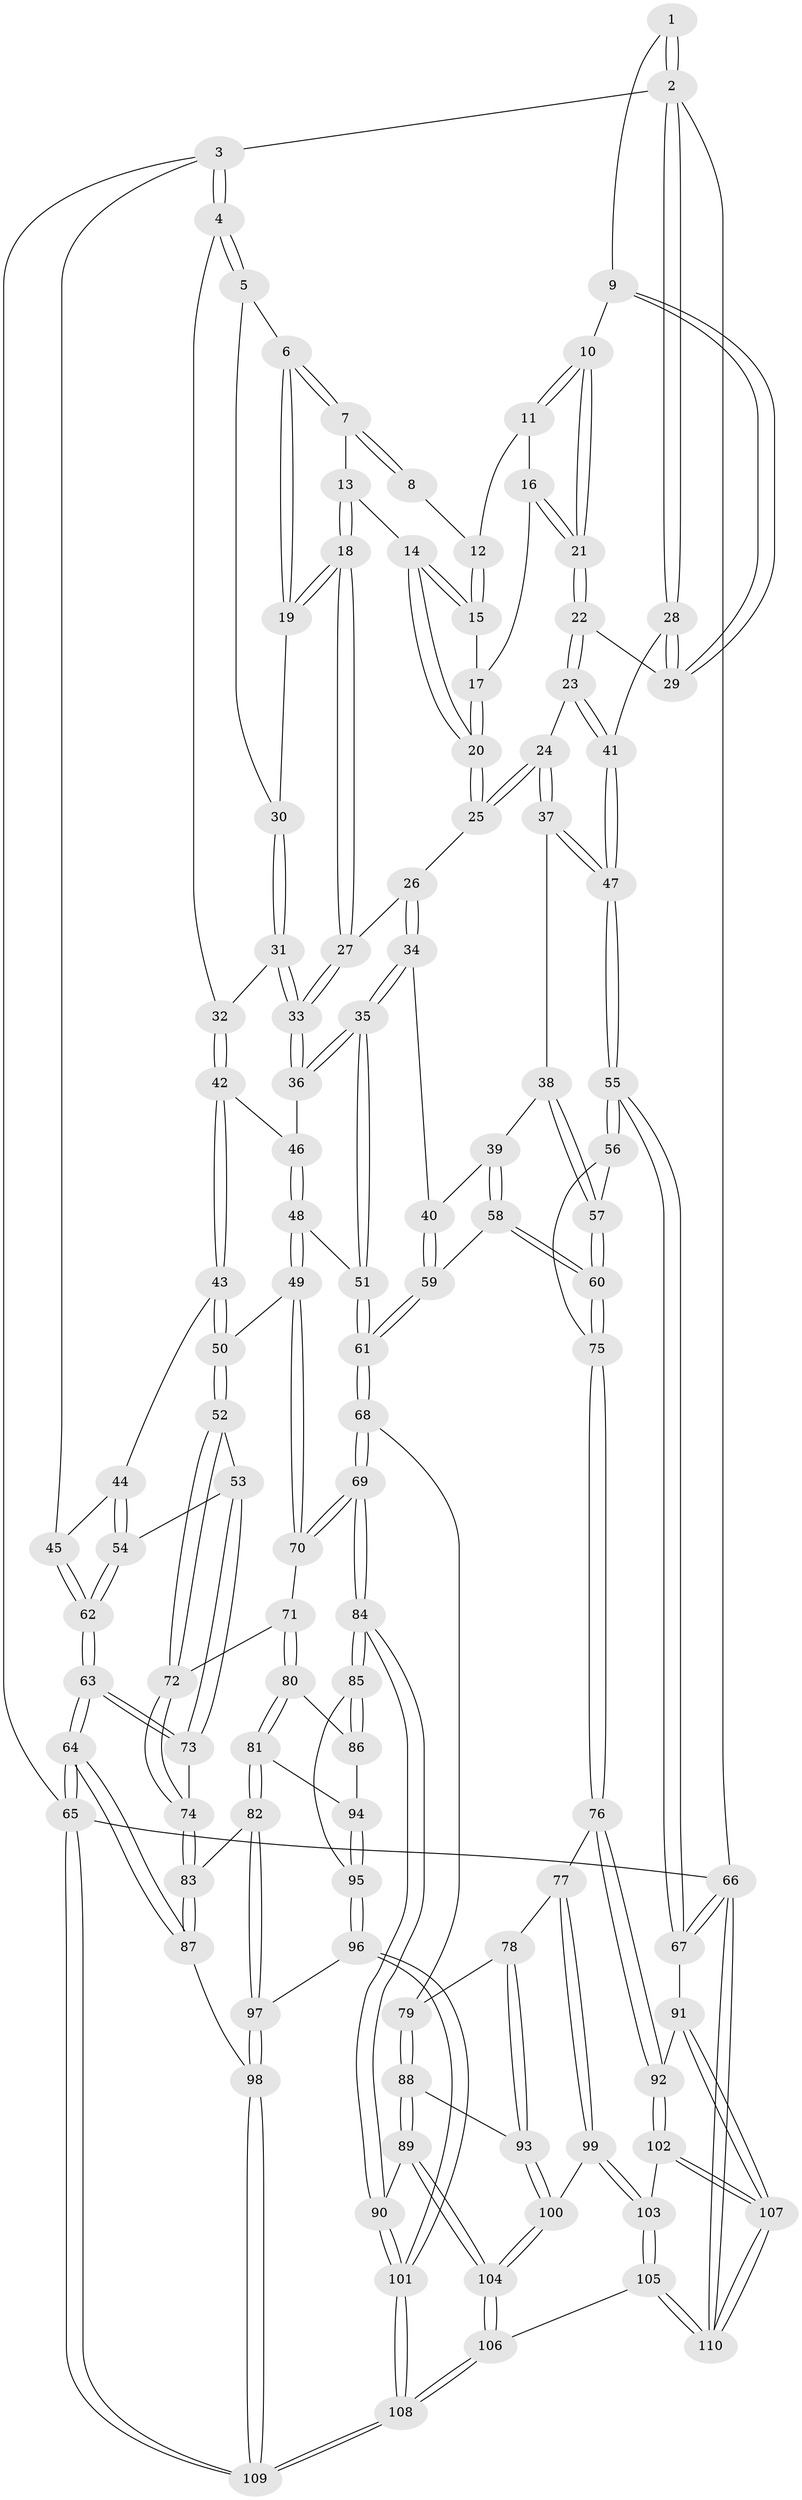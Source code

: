 // Generated by graph-tools (version 1.1) at 2025/03/03/09/25 03:03:24]
// undirected, 110 vertices, 272 edges
graph export_dot {
graph [start="1"]
  node [color=gray90,style=filled];
  1 [pos="+1+0"];
  2 [pos="+1+0"];
  3 [pos="+0+0"];
  4 [pos="+0+0"];
  5 [pos="+0.13641202101904493+0"];
  6 [pos="+0.4515551669296082+0"];
  7 [pos="+0.5326441290256714+0"];
  8 [pos="+0.8336287226516063+0"];
  9 [pos="+0.9498653782746302+0.04946541642998797"];
  10 [pos="+0.8435036398087402+0.03302342947939011"];
  11 [pos="+0.831998906892271+0"];
  12 [pos="+0.8315087135918572+0"];
  13 [pos="+0.6015658861896561+0"];
  14 [pos="+0.6662558898984999+0.043921509232403094"];
  15 [pos="+0.7255523991696481+0.0027175368244755542"];
  16 [pos="+0.755654287954488+0.054967915331852135"];
  17 [pos="+0.7346884633895109+0.044065046324432755"];
  18 [pos="+0.5856341167381748+0.15283633371797858"];
  19 [pos="+0.49639744242574696+0.11021999462113177"];
  20 [pos="+0.6755407409936006+0.0853552736567688"];
  21 [pos="+0.824266916894567+0.12117533112561865"];
  22 [pos="+0.8260453475413675+0.16705810936383966"];
  23 [pos="+0.8057812329155956+0.19885458170299625"];
  24 [pos="+0.7970886472118883+0.2091112326607578"];
  25 [pos="+0.6676333668187017+0.1538761061612279"];
  26 [pos="+0.6045176336846905+0.16252168006474274"];
  27 [pos="+0.587606023542479+0.154633967352667"];
  28 [pos="+1+0.18480470335587187"];
  29 [pos="+0.9787323615228065+0.12342612223689838"];
  30 [pos="+0.43158958226602595+0.15023519047941455"];
  31 [pos="+0.39326574410509546+0.20618582326341478"];
  32 [pos="+0.28341996239714184+0.2169438398100099"];
  33 [pos="+0.4586615707997494+0.27454738690188724"];
  34 [pos="+0.5802628154491503+0.36319125570666466"];
  35 [pos="+0.5212193042661478+0.3880279914883184"];
  36 [pos="+0.46236597384897005+0.2838961853025119"];
  37 [pos="+0.8005224966929692+0.3184869746959773"];
  38 [pos="+0.7950898851623587+0.3256632127561324"];
  39 [pos="+0.6851929001267498+0.37007246736157307"];
  40 [pos="+0.667348074836493+0.37033613929983805"];
  41 [pos="+1+0.29631743777637615"];
  42 [pos="+0.2793501028028712+0.2374805191182588"];
  43 [pos="+0.16145885205943097+0.3469168050022813"];
  44 [pos="+0.08490755756811483+0.3295976126302689"];
  45 [pos="+0+0"];
  46 [pos="+0.31954190362287754+0.3454975679297496"];
  47 [pos="+1+0.41469909122310017"];
  48 [pos="+0.344032868340252+0.4648741758700042"];
  49 [pos="+0.3047011940209623+0.4880660670203508"];
  50 [pos="+0.22941974822231334+0.4757105945384775"];
  51 [pos="+0.4735101311908832+0.4648275015965969"];
  52 [pos="+0.1169649213469258+0.5319155948758308"];
  53 [pos="+0.09522450322228204+0.5290058008745987"];
  54 [pos="+0.03799731781010686+0.49069969800728586"];
  55 [pos="+1+0.5610639979955754"];
  56 [pos="+1+0.5441961724972344"];
  57 [pos="+0.8271110497723483+0.5126052251705941"];
  58 [pos="+0.7088433018614384+0.597421093725861"];
  59 [pos="+0.620626287420817+0.5907141094456553"];
  60 [pos="+0.7377018133964313+0.6099674599079212"];
  61 [pos="+0.5394886611468526+0.592278522696407"];
  62 [pos="+0+0.4941608149790297"];
  63 [pos="+0+0.7014296392897992"];
  64 [pos="+0+0.8103333185204912"];
  65 [pos="+0+1"];
  66 [pos="+1+1"];
  67 [pos="+1+0.742383558457534"];
  68 [pos="+0.5287318960068155+0.6186323540239177"];
  69 [pos="+0.3722564849795576+0.727898484093083"];
  70 [pos="+0.2970376578168435+0.6464699915813799"];
  71 [pos="+0.19419582221856124+0.6742601607171712"];
  72 [pos="+0.166454232577448+0.6583257501919589"];
  73 [pos="+0.023522987495941887+0.6667616970379924"];
  74 [pos="+0.07305874039827197+0.6997162404121465"];
  75 [pos="+0.7577124424243036+0.6547830641147407"];
  76 [pos="+0.7964782935371284+0.7588297548957772"];
  77 [pos="+0.6860001087033848+0.7808460589003896"];
  78 [pos="+0.5777737417696723+0.7284966447815243"];
  79 [pos="+0.5485553705419672+0.6752346001296143"];
  80 [pos="+0.19041346203283158+0.7137971647345063"];
  81 [pos="+0.15013980518783326+0.7715838768043547"];
  82 [pos="+0.11435729468326307+0.7751927137506031"];
  83 [pos="+0.08022540791811723+0.7499352535641618"];
  84 [pos="+0.36499828557780006+0.8418013228552302"];
  85 [pos="+0.27710822438317323+0.8153009701998031"];
  86 [pos="+0.23118188496127917+0.7662038741682637"];
  87 [pos="+0+0.8347024824677085"];
  88 [pos="+0.47313166072921314+0.8411471847194418"];
  89 [pos="+0.3758884414243173+0.8468536295031602"];
  90 [pos="+0.36558999262189096+0.8433482421735989"];
  91 [pos="+0.93177341743749+0.7870718544746671"];
  92 [pos="+0.8285170266432254+0.7848037595445657"];
  93 [pos="+0.5349812639045748+0.8480403886583467"];
  94 [pos="+0.16335712659949825+0.7882106574187584"];
  95 [pos="+0.18667230497298182+0.8226446934414903"];
  96 [pos="+0.15215236987580907+0.8760006507628285"];
  97 [pos="+0.08987003131807608+0.8944631131427847"];
  98 [pos="+0.08878633786801769+0.8953490672729546"];
  99 [pos="+0.5887917215327572+0.8734851078123598"];
  100 [pos="+0.5750770163365587+0.8745285408023634"];
  101 [pos="+0.2963638291384651+0.9519611444671975"];
  102 [pos="+0.8082811866704416+0.831220609489411"];
  103 [pos="+0.6989435928809457+0.9576916595887072"];
  104 [pos="+0.5269100254489805+1"];
  105 [pos="+0.669273206119841+1"];
  106 [pos="+0.5636720752469737+1"];
  107 [pos="+0.8685152452605982+1"];
  108 [pos="+0.20492068653552184+1"];
  109 [pos="+0.10880665392117465+1"];
  110 [pos="+0.8731178336609907+1"];
  1 -- 2;
  1 -- 2;
  1 -- 9;
  2 -- 3;
  2 -- 28;
  2 -- 28;
  2 -- 66;
  3 -- 4;
  3 -- 4;
  3 -- 45;
  3 -- 65;
  4 -- 5;
  4 -- 5;
  4 -- 32;
  5 -- 6;
  5 -- 30;
  6 -- 7;
  6 -- 7;
  6 -- 19;
  6 -- 19;
  7 -- 8;
  7 -- 8;
  7 -- 13;
  8 -- 12;
  9 -- 10;
  9 -- 29;
  9 -- 29;
  10 -- 11;
  10 -- 11;
  10 -- 21;
  10 -- 21;
  11 -- 12;
  11 -- 16;
  12 -- 15;
  12 -- 15;
  13 -- 14;
  13 -- 18;
  13 -- 18;
  14 -- 15;
  14 -- 15;
  14 -- 20;
  14 -- 20;
  15 -- 17;
  16 -- 17;
  16 -- 21;
  16 -- 21;
  17 -- 20;
  17 -- 20;
  18 -- 19;
  18 -- 19;
  18 -- 27;
  18 -- 27;
  19 -- 30;
  20 -- 25;
  20 -- 25;
  21 -- 22;
  21 -- 22;
  22 -- 23;
  22 -- 23;
  22 -- 29;
  23 -- 24;
  23 -- 41;
  23 -- 41;
  24 -- 25;
  24 -- 25;
  24 -- 37;
  24 -- 37;
  25 -- 26;
  26 -- 27;
  26 -- 34;
  26 -- 34;
  27 -- 33;
  27 -- 33;
  28 -- 29;
  28 -- 29;
  28 -- 41;
  30 -- 31;
  30 -- 31;
  31 -- 32;
  31 -- 33;
  31 -- 33;
  32 -- 42;
  32 -- 42;
  33 -- 36;
  33 -- 36;
  34 -- 35;
  34 -- 35;
  34 -- 40;
  35 -- 36;
  35 -- 36;
  35 -- 51;
  35 -- 51;
  36 -- 46;
  37 -- 38;
  37 -- 47;
  37 -- 47;
  38 -- 39;
  38 -- 57;
  38 -- 57;
  39 -- 40;
  39 -- 58;
  39 -- 58;
  40 -- 59;
  40 -- 59;
  41 -- 47;
  41 -- 47;
  42 -- 43;
  42 -- 43;
  42 -- 46;
  43 -- 44;
  43 -- 50;
  43 -- 50;
  44 -- 45;
  44 -- 54;
  44 -- 54;
  45 -- 62;
  45 -- 62;
  46 -- 48;
  46 -- 48;
  47 -- 55;
  47 -- 55;
  48 -- 49;
  48 -- 49;
  48 -- 51;
  49 -- 50;
  49 -- 70;
  49 -- 70;
  50 -- 52;
  50 -- 52;
  51 -- 61;
  51 -- 61;
  52 -- 53;
  52 -- 72;
  52 -- 72;
  53 -- 54;
  53 -- 73;
  53 -- 73;
  54 -- 62;
  54 -- 62;
  55 -- 56;
  55 -- 56;
  55 -- 67;
  55 -- 67;
  56 -- 57;
  56 -- 75;
  57 -- 60;
  57 -- 60;
  58 -- 59;
  58 -- 60;
  58 -- 60;
  59 -- 61;
  59 -- 61;
  60 -- 75;
  60 -- 75;
  61 -- 68;
  61 -- 68;
  62 -- 63;
  62 -- 63;
  63 -- 64;
  63 -- 64;
  63 -- 73;
  63 -- 73;
  64 -- 65;
  64 -- 65;
  64 -- 87;
  64 -- 87;
  65 -- 109;
  65 -- 109;
  65 -- 66;
  66 -- 67;
  66 -- 67;
  66 -- 110;
  66 -- 110;
  67 -- 91;
  68 -- 69;
  68 -- 69;
  68 -- 79;
  69 -- 70;
  69 -- 70;
  69 -- 84;
  69 -- 84;
  70 -- 71;
  71 -- 72;
  71 -- 80;
  71 -- 80;
  72 -- 74;
  72 -- 74;
  73 -- 74;
  74 -- 83;
  74 -- 83;
  75 -- 76;
  75 -- 76;
  76 -- 77;
  76 -- 92;
  76 -- 92;
  77 -- 78;
  77 -- 99;
  77 -- 99;
  78 -- 79;
  78 -- 93;
  78 -- 93;
  79 -- 88;
  79 -- 88;
  80 -- 81;
  80 -- 81;
  80 -- 86;
  81 -- 82;
  81 -- 82;
  81 -- 94;
  82 -- 83;
  82 -- 97;
  82 -- 97;
  83 -- 87;
  83 -- 87;
  84 -- 85;
  84 -- 85;
  84 -- 90;
  84 -- 90;
  85 -- 86;
  85 -- 86;
  85 -- 95;
  86 -- 94;
  87 -- 98;
  88 -- 89;
  88 -- 89;
  88 -- 93;
  89 -- 90;
  89 -- 104;
  89 -- 104;
  90 -- 101;
  90 -- 101;
  91 -- 92;
  91 -- 107;
  91 -- 107;
  92 -- 102;
  92 -- 102;
  93 -- 100;
  93 -- 100;
  94 -- 95;
  94 -- 95;
  95 -- 96;
  95 -- 96;
  96 -- 97;
  96 -- 101;
  96 -- 101;
  97 -- 98;
  97 -- 98;
  98 -- 109;
  98 -- 109;
  99 -- 100;
  99 -- 103;
  99 -- 103;
  100 -- 104;
  100 -- 104;
  101 -- 108;
  101 -- 108;
  102 -- 103;
  102 -- 107;
  102 -- 107;
  103 -- 105;
  103 -- 105;
  104 -- 106;
  104 -- 106;
  105 -- 106;
  105 -- 110;
  105 -- 110;
  106 -- 108;
  106 -- 108;
  107 -- 110;
  107 -- 110;
  108 -- 109;
  108 -- 109;
}
